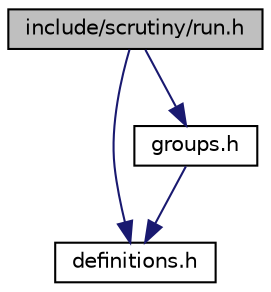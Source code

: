 digraph "include/scrutiny/run.h"
{
 // LATEX_PDF_SIZE
  edge [fontname="Helvetica",fontsize="10",labelfontname="Helvetica",labelfontsize="10"];
  node [fontname="Helvetica",fontsize="10",shape=record];
  Node1 [label="include/scrutiny/run.h",height=0.2,width=0.4,color="black", fillcolor="grey75", style="filled", fontcolor="black",tooltip="Defines the runner functionality."];
  Node1 -> Node2 [color="midnightblue",fontsize="10",style="solid",fontname="Helvetica"];
  Node2 [label="definitions.h",height=0.2,width=0.4,color="black", fillcolor="white", style="filled",URL="$definitions_8h_source.html",tooltip=" "];
  Node1 -> Node3 [color="midnightblue",fontsize="10",style="solid",fontname="Helvetica"];
  Node3 [label="groups.h",height=0.2,width=0.4,color="black", fillcolor="white", style="filled",URL="$groups_8h.html",tooltip="Defines the group functionality."];
  Node3 -> Node2 [color="midnightblue",fontsize="10",style="solid",fontname="Helvetica"];
}
